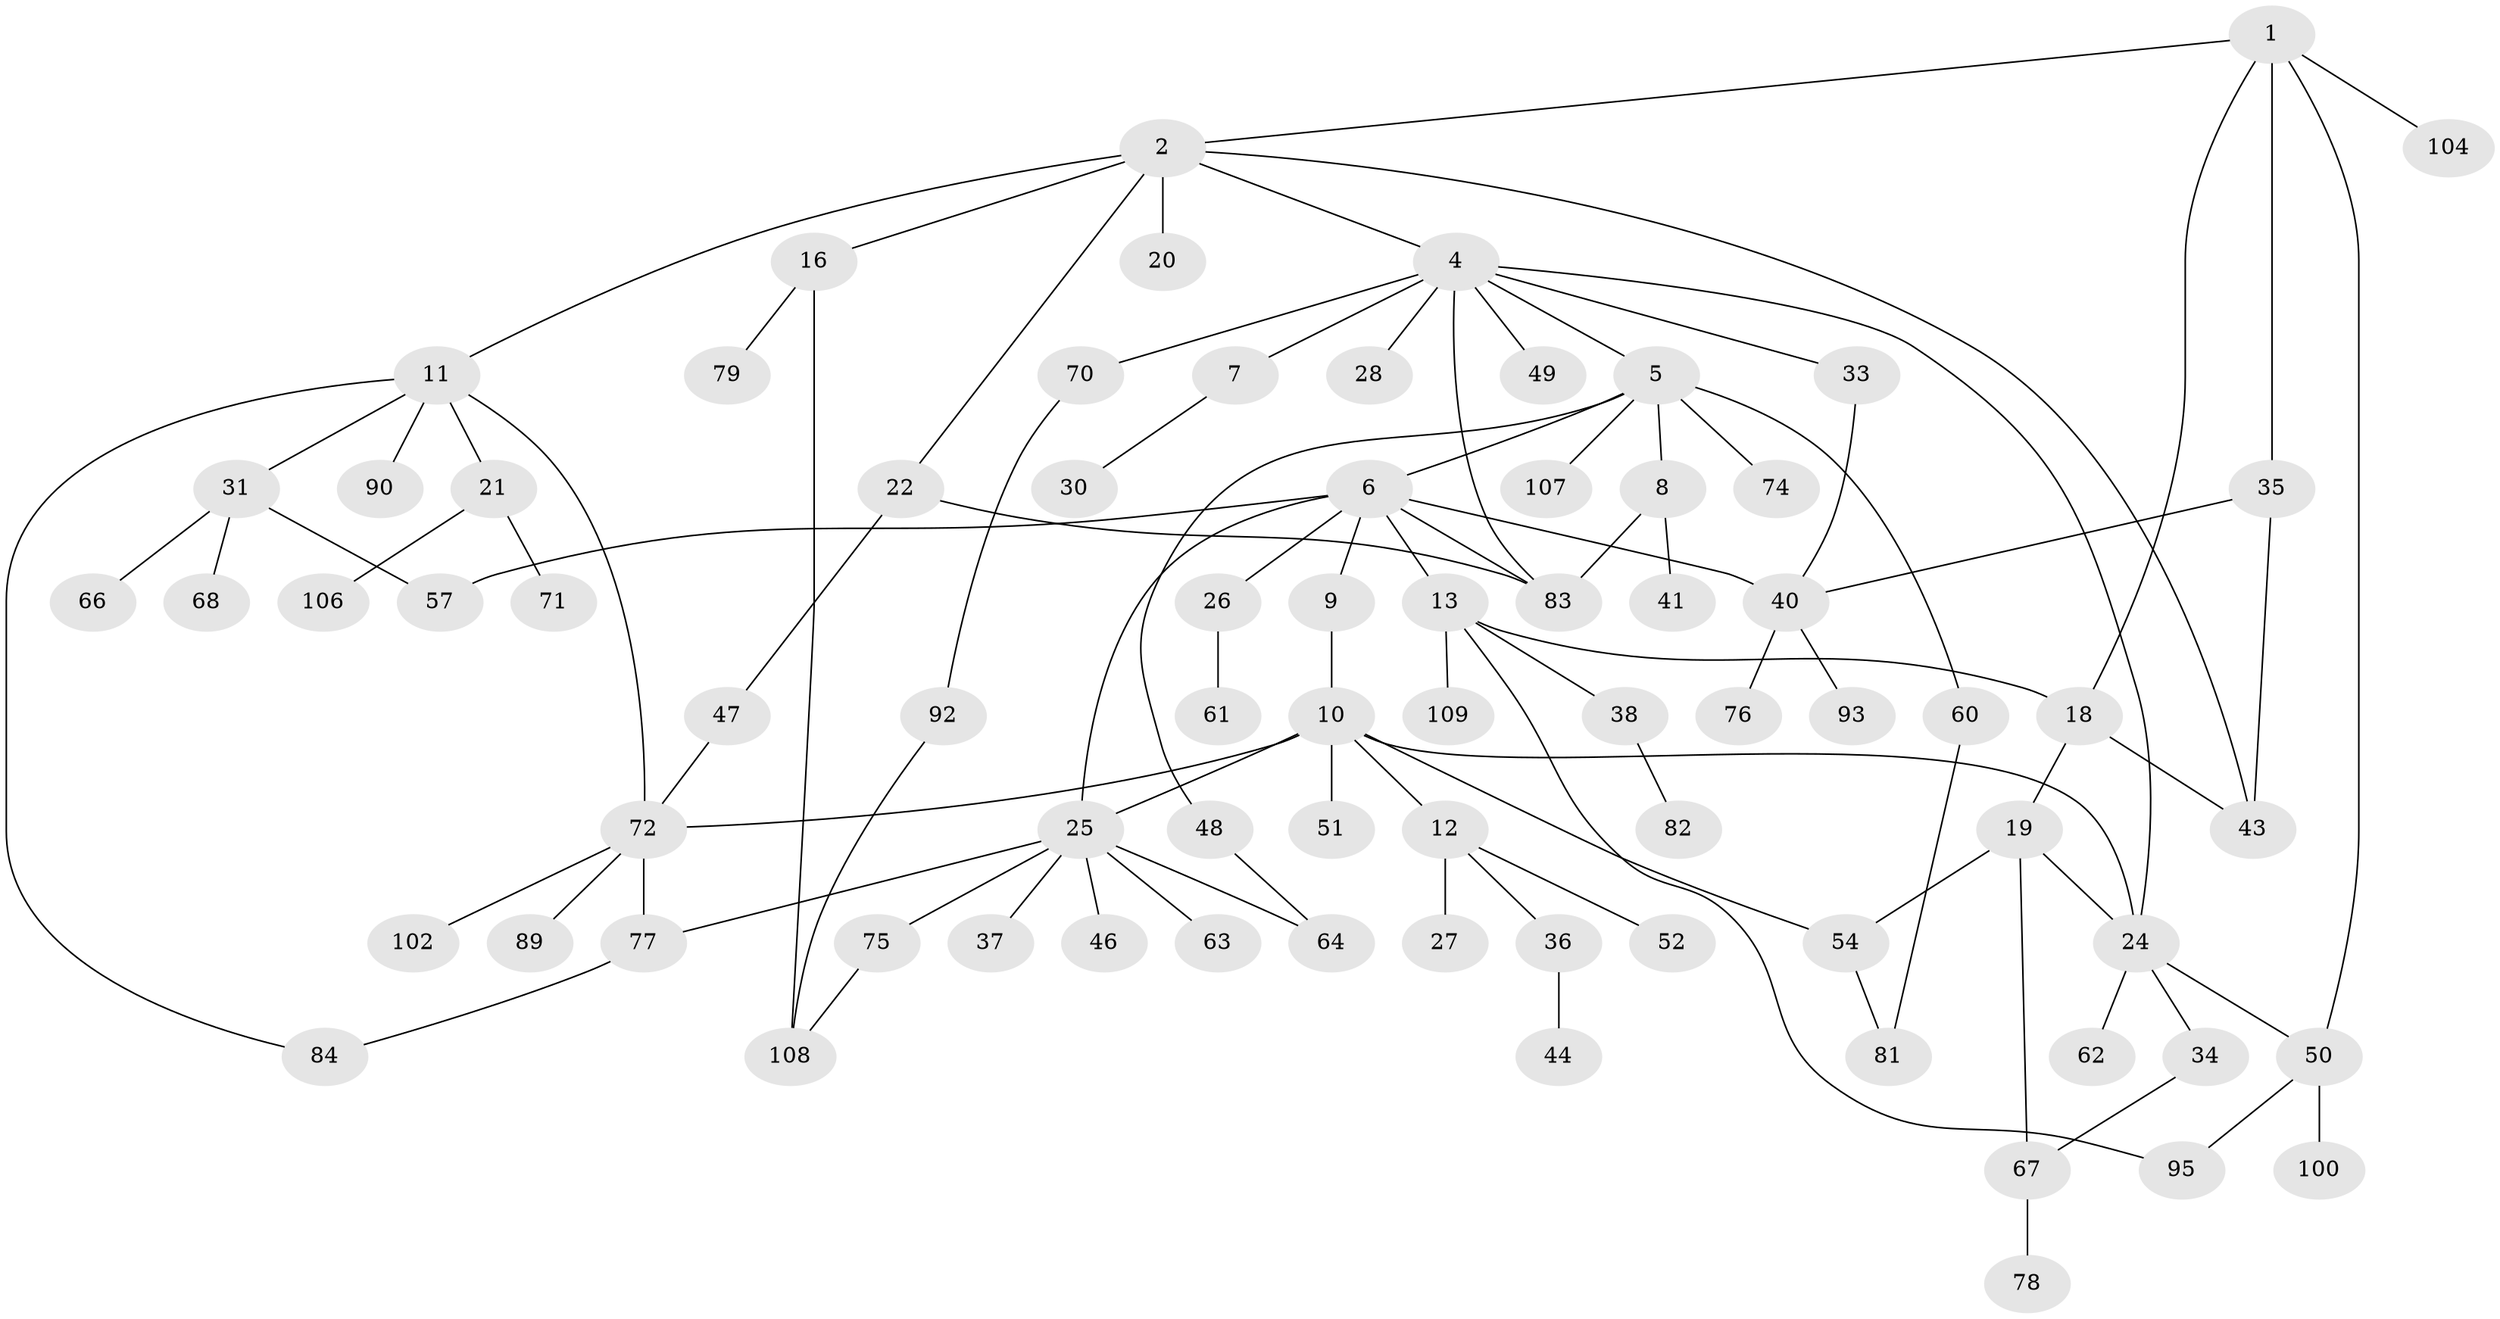 // original degree distribution, {3: 0.22018348623853212, 6: 0.01834862385321101, 8: 0.01834862385321101, 5: 0.027522935779816515, 7: 0.009174311926605505, 2: 0.22935779816513763, 4: 0.11009174311926606, 1: 0.3577981651376147, 9: 0.009174311926605505}
// Generated by graph-tools (version 1.1) at 2025/41/03/06/25 10:41:27]
// undirected, 77 vertices, 100 edges
graph export_dot {
graph [start="1"]
  node [color=gray90,style=filled];
  1 [super="+32"];
  2 [super="+3"];
  4 [super="+14"];
  5 [super="+39"];
  6 [super="+23"];
  7;
  8 [super="+53"];
  9;
  10 [super="+55"];
  11 [super="+15"];
  12 [super="+17"];
  13 [super="+73"];
  16 [super="+105"];
  18 [super="+91"];
  19;
  20;
  21 [super="+103"];
  22 [super="+59"];
  24 [super="+29"];
  25 [super="+80"];
  26;
  27 [super="+69"];
  28;
  30;
  31 [super="+65"];
  33;
  34;
  35;
  36 [super="+87"];
  37;
  38 [super="+45"];
  40 [super="+42"];
  41;
  43 [super="+58"];
  44;
  46 [super="+97"];
  47;
  48;
  49 [super="+56"];
  50 [super="+101"];
  51;
  52;
  54;
  57;
  60 [super="+98"];
  61;
  62;
  63;
  64;
  66;
  67 [super="+86"];
  68 [super="+88"];
  70;
  71;
  72 [super="+85"];
  74;
  75;
  76 [super="+94"];
  77;
  78;
  79;
  81 [super="+96"];
  82;
  83;
  84;
  89;
  90;
  92;
  93;
  95 [super="+99"];
  100;
  102;
  104;
  106;
  107;
  108;
  109;
  1 -- 2;
  1 -- 18;
  1 -- 104;
  1 -- 50;
  1 -- 35;
  2 -- 4;
  2 -- 16;
  2 -- 20;
  2 -- 22;
  2 -- 11;
  2 -- 43;
  4 -- 5;
  4 -- 7;
  4 -- 28;
  4 -- 33;
  4 -- 49;
  4 -- 70;
  4 -- 83;
  4 -- 24;
  5 -- 6;
  5 -- 8;
  5 -- 60;
  5 -- 48;
  5 -- 74;
  5 -- 107;
  6 -- 9;
  6 -- 13 [weight=2];
  6 -- 26;
  6 -- 57;
  6 -- 83;
  6 -- 40;
  6 -- 25;
  7 -- 30;
  8 -- 41;
  8 -- 83;
  9 -- 10;
  10 -- 12;
  10 -- 51;
  10 -- 54;
  10 -- 25;
  10 -- 72 [weight=2];
  10 -- 24;
  11 -- 31;
  11 -- 84;
  11 -- 72;
  11 -- 90;
  11 -- 21;
  12 -- 27;
  12 -- 36;
  12 -- 52;
  13 -- 38;
  13 -- 109;
  13 -- 18;
  13 -- 95;
  16 -- 79;
  16 -- 108;
  18 -- 19;
  18 -- 43;
  19 -- 24;
  19 -- 67;
  19 -- 54;
  21 -- 71;
  21 -- 106;
  22 -- 47;
  22 -- 83;
  24 -- 34;
  24 -- 50;
  24 -- 62;
  25 -- 37;
  25 -- 46;
  25 -- 63;
  25 -- 75;
  25 -- 77;
  25 -- 64;
  26 -- 61;
  31 -- 57;
  31 -- 66;
  31 -- 68;
  33 -- 40;
  34 -- 67;
  35 -- 43;
  35 -- 40;
  36 -- 44;
  38 -- 82;
  40 -- 76;
  40 -- 93;
  47 -- 72;
  48 -- 64;
  50 -- 100;
  50 -- 95;
  54 -- 81;
  60 -- 81;
  67 -- 78;
  70 -- 92;
  72 -- 102;
  72 -- 89;
  72 -- 77;
  75 -- 108;
  77 -- 84;
  92 -- 108;
}
